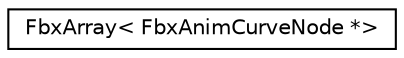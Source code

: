 digraph "クラス階層図"
{
  edge [fontname="Helvetica",fontsize="10",labelfontname="Helvetica",labelfontsize="10"];
  node [fontname="Helvetica",fontsize="10",shape=record];
  rankdir="LR";
  Node0 [label="FbxArray\< FbxAnimCurveNode *\>",height=0.2,width=0.4,color="black", fillcolor="white", style="filled",URL="$class_fbx_array.html"];
}
